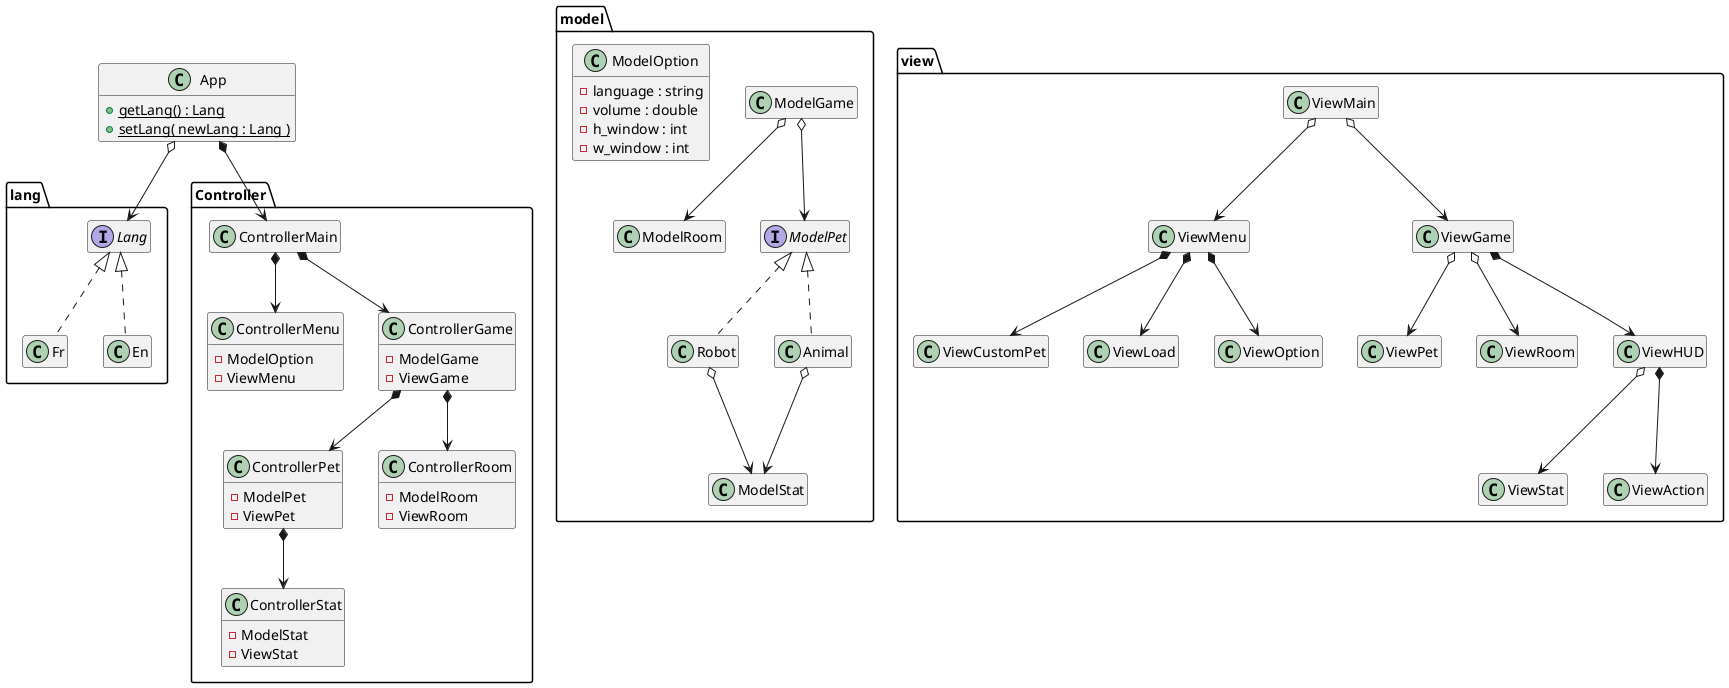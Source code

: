@startuml

hide empty attributes
hide empty methods

class App {
	+ {static} getLang() : Lang
	+ {static} setLang( newLang : Lang )
}


package lang {
	interface Lang
	class Fr
	Class En
}

package model {
    class ModelRoom
    class ModelGame
    class ModelStat
    class ModelOption {
    	-language : string
	    -volume : double
	    -h_window : int
	    -w_window : int
    }
    interface ModelPet
    class Robot
    class Animal
    
    ModelPet <|.. Robot
    ModelPet <|.. Animal
    Animal o--> ModelStat
    Robot o--> ModelStat
    ModelGame o--> ModelPet
    ModelGame o--> ModelRoom
}

package view {
	class ViewMain
    class ViewPet
    class ViewRoom
    class ViewStat
    class ViewMenu
    class ViewCustomPet
    class ViewLoad
    class ViewAction
    class ViewOption
    class ViewGame
    class ViewHUD
    
    ViewMain o--> ViewGame
    ViewMain o--> ViewMenu
    ViewMenu *--> ViewOption
    ViewMenu *--> ViewCustomPet
    ViewMenu *--> ViewLoad
    ViewGame *--> ViewHUD
    ViewHUD  *--> ViewAction
    ViewHUD  o--> ViewStat
    ViewGame o--> ViewRoom
    ViewGame o--> ViewPet
}

package Controller {
    class ControllerMain
    
    class ControllerPet {
        -ModelPet
        -ViewPet
    }
    class ControllerRoom {
        -ModelRoom
        -ViewRoom
    }
    class ControllerStat {
        -ModelStat
        -ViewStat
    }
    class ControllerMenu {
        -ModelOption
        -ViewMenu
    }
    class ControllerGame {
        -ModelGame
        -ViewGame
    }
    
    ControllerPet *--> ControllerStat
    ControllerGame *--> ControllerPet
    ControllerGame *--> ControllerRoom
    ControllerMain *--> ControllerGame 
    ControllerMain *--> ControllerMenu
    
}

Lang <|.. Fr
Lang <|.. En
App o--> Lang
App *--> ControllerMain

@enduml

